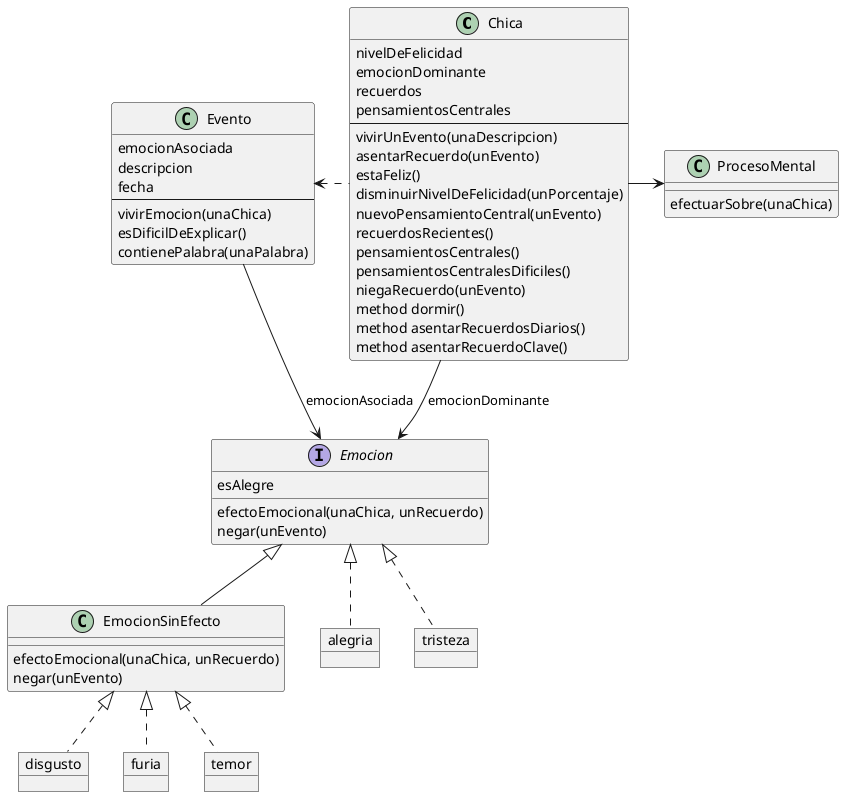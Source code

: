@startuml Intensamente
class Chica {
nivelDeFelicidad
emocionDominante
recuerdos
pensamientosCentrales
--
vivirUnEvento(unaDescripcion)
asentarRecuerdo(unEvento)
estaFeliz()
disminuirNivelDeFelicidad(unPorcentaje)
nuevoPensamientoCentral(unEvento)
recuerdosRecientes()
pensamientosCentrales()
pensamientosCentralesDificiles()
niegaRecuerdo(unEvento)
method dormir()
method asentarRecuerdosDiarios()
method asentarRecuerdoClave()
}

Chica .l.> Evento
Chica --> Emocion : emocionDominante

class Evento {
    emocionAsociada
    descripcion
    fecha
    --
    vivirEmocion(unaChica)
    esDificilDeExplicar()
    contienePalabra(unaPalabra)
}

Evento --> Emocion : emocionAsociada

interface Emocion {
    esAlegre
    efectoEmocional(unaChica, unRecuerdo)
    negar(unEvento)
}
    object alegria{

    }
    object tristeza{

    }

class EmocionSinEfecto extends Emocion {
    efectoEmocional(unaChica, unRecuerdo)
    negar(unEvento)
}
    object disgusto{

    }
    object furia{

    }
    object temor{
        
    }
    
    alegria .u.|> Emocion
    tristeza .u.|> Emocion
    disgusto .u.|> EmocionSinEfecto
    furia .u.|> EmocionSinEfecto
    temor .u.|> EmocionSinEfecto

class ProcesoMental {
    efectuarSobre(unaChica)
}

Chica -r-> ProcesoMental

@enduml